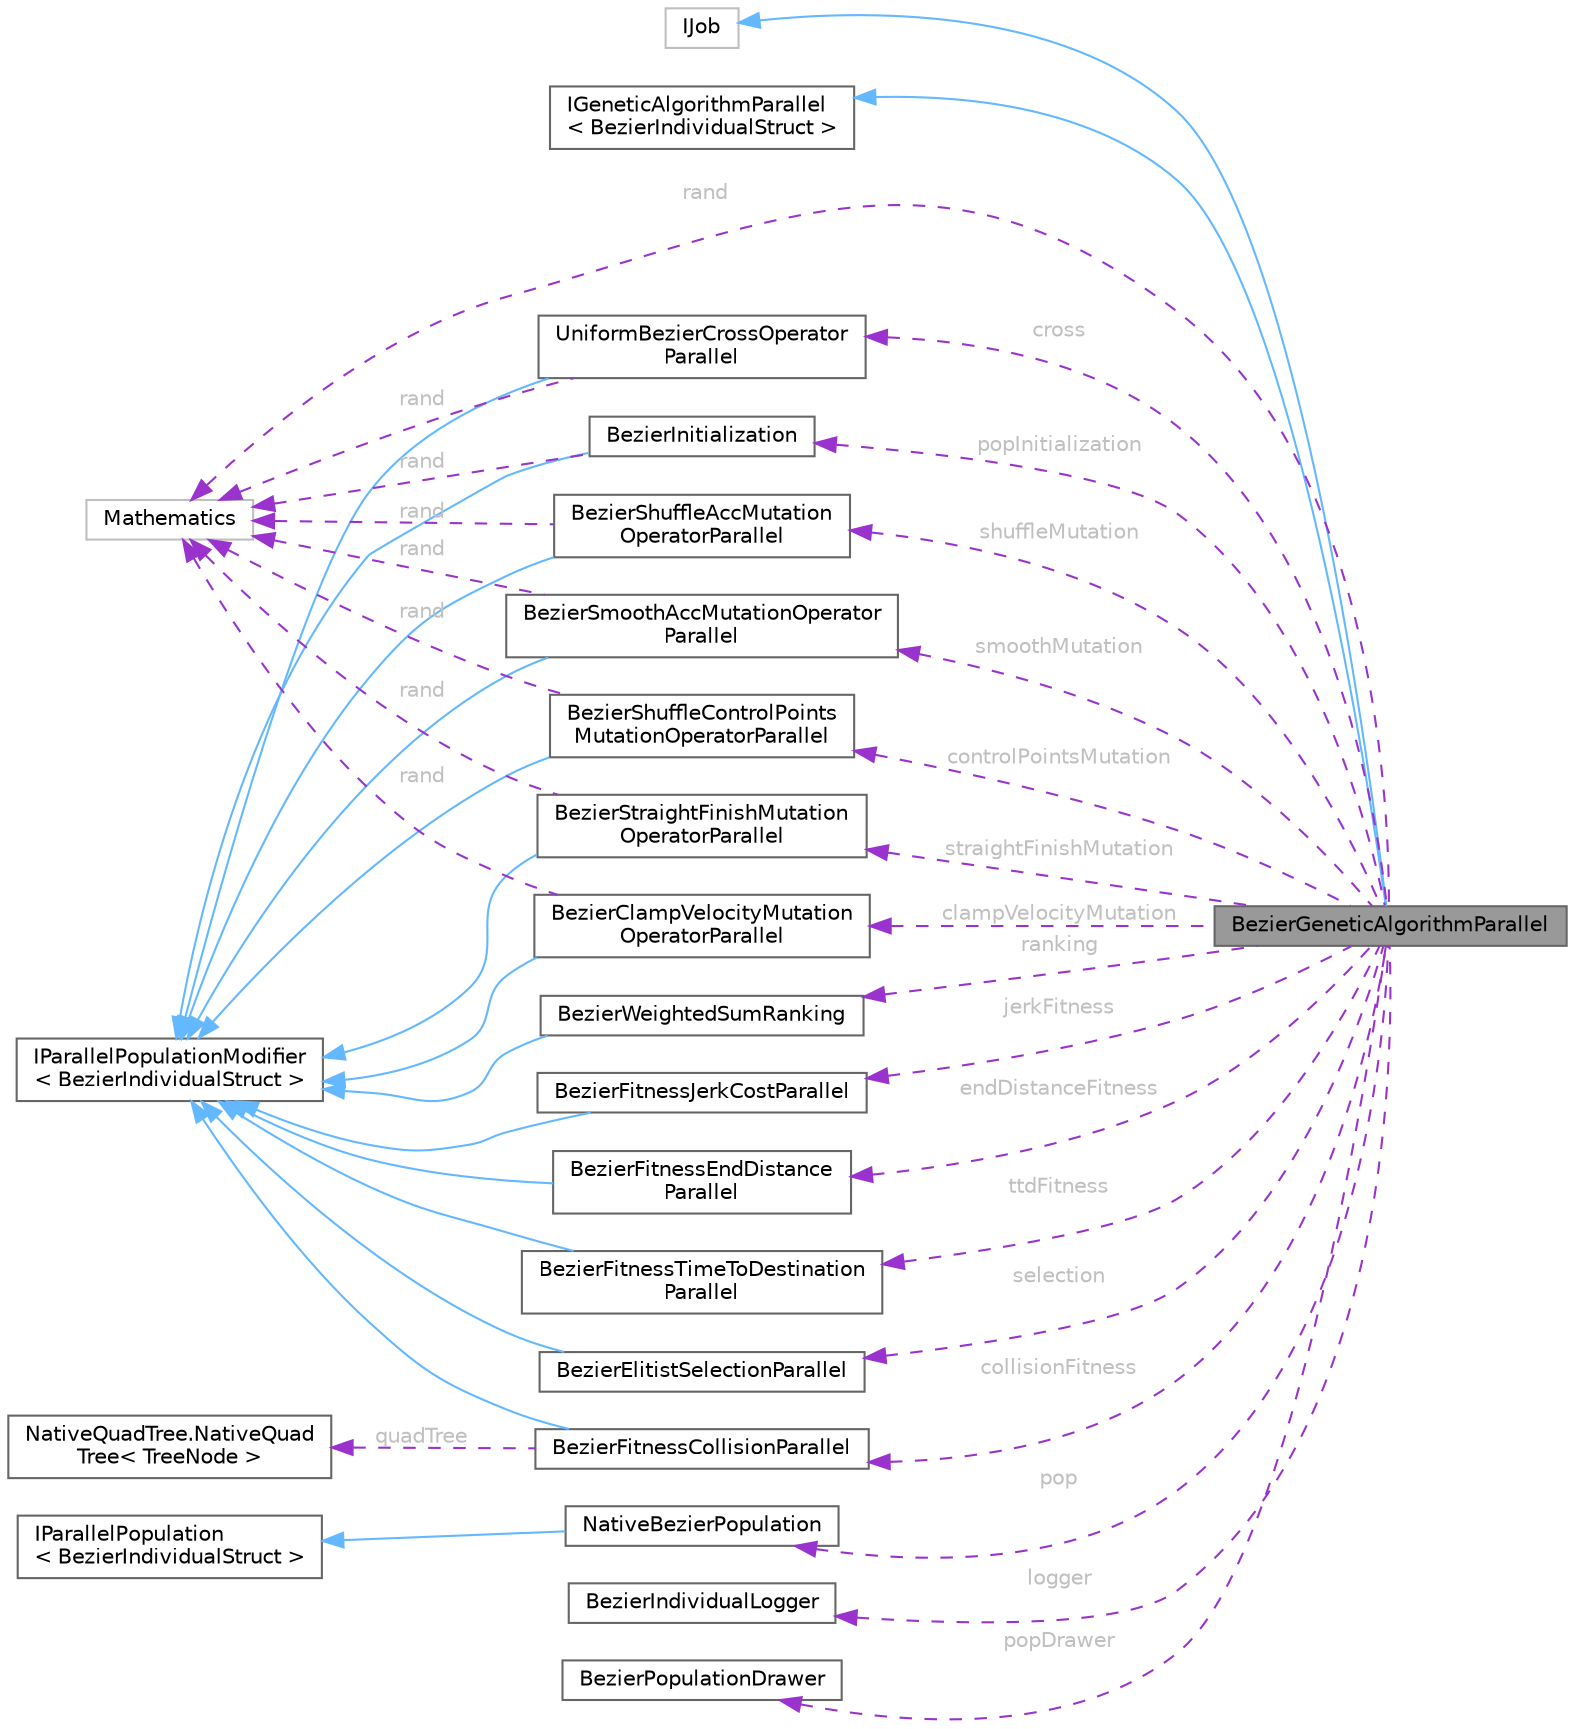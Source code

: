 digraph "BezierGeneticAlgorithmParallel"
{
 // LATEX_PDF_SIZE
  bgcolor="transparent";
  edge [fontname=Helvetica,fontsize=10,labelfontname=Helvetica,labelfontsize=10];
  node [fontname=Helvetica,fontsize=10,shape=box,height=0.2,width=0.4];
  rankdir="LR";
  Node1 [id="Node000001",label="BezierGeneticAlgorithmParallel",height=0.2,width=0.4,color="gray40", fillcolor="grey60", style="filled", fontcolor="black",tooltip="Struct representing Bezier GA job."];
  Node2 -> Node1 [id="edge1_Node000001_Node000002",dir="back",color="steelblue1",style="solid",tooltip=" "];
  Node2 [id="Node000002",label="IJob",height=0.2,width=0.4,color="grey75", fillcolor="white", style="filled",tooltip=" "];
  Node3 -> Node1 [id="edge2_Node000001_Node000003",dir="back",color="steelblue1",style="solid",tooltip=" "];
  Node3 [id="Node000003",label="IGeneticAlgorithmParallel\l\< BezierIndividualStruct \>",height=0.2,width=0.4,color="gray40", fillcolor="white", style="filled",URL="$interface_i_genetic_algorithm_parallel.html",tooltip=" "];
  Node4 -> Node1 [id="edge3_Node000001_Node000004",dir="back",color="darkorchid3",style="dashed",tooltip=" ",label=" cross",fontcolor="grey" ];
  Node4 [id="Node000004",label="UniformBezierCrossOperator\lParallel",height=0.2,width=0.4,color="gray40", fillcolor="white", style="filled",URL="$struct_uniform_bezier_cross_operator_parallel.html",tooltip="Uniform crossover for BezierIndividualStruct designed to be used inside Unity jobs."];
  Node5 -> Node4 [id="edge4_Node000004_Node000005",dir="back",color="steelblue1",style="solid",tooltip=" "];
  Node5 [id="Node000005",label="IParallelPopulationModifier\l\< BezierIndividualStruct \>",height=0.2,width=0.4,color="gray40", fillcolor="white", style="filled",URL="$interface_i_parallel_population_modifier.html",tooltip=" "];
  Node6 -> Node4 [id="edge5_Node000004_Node000006",dir="back",color="darkorchid3",style="dashed",tooltip=" ",label=" rand",fontcolor="grey" ];
  Node6 [id="Node000006",label="Mathematics",height=0.2,width=0.4,color="grey75", fillcolor="white", style="filled",tooltip=" "];
  Node7 -> Node1 [id="edge6_Node000001_Node000007",dir="back",color="darkorchid3",style="dashed",tooltip=" ",label=" straightFinishMutation",fontcolor="grey" ];
  Node7 [id="Node000007",label="BezierStraightFinishMutation\lOperatorParallel",height=0.2,width=0.4,color="gray40", fillcolor="white", style="filled",URL="$struct_bezier_straight_finish_mutation_operator_parallel.html",tooltip="StraightFinish mutation for BezierIndividualStruct designed to be used inside Unity jobs."];
  Node5 -> Node7 [id="edge7_Node000007_Node000005",dir="back",color="steelblue1",style="solid",tooltip=" "];
  Node6 -> Node7 [id="edge8_Node000007_Node000006",dir="back",color="darkorchid3",style="dashed",tooltip=" ",label=" rand",fontcolor="grey" ];
  Node8 -> Node1 [id="edge9_Node000001_Node000008",dir="back",color="darkorchid3",style="dashed",tooltip=" ",label=" clampVelocityMutation",fontcolor="grey" ];
  Node8 [id="Node000008",label="BezierClampVelocityMutation\lOperatorParallel",height=0.2,width=0.4,color="gray40", fillcolor="white", style="filled",URL="$struct_bezier_clamp_velocity_mutation_operator_parallel.html",tooltip="ClampVelocity mutation for BezierIndividualStruct designed to be used inside Unity jobs."];
  Node5 -> Node8 [id="edge10_Node000008_Node000005",dir="back",color="steelblue1",style="solid",tooltip=" "];
  Node6 -> Node8 [id="edge11_Node000008_Node000006",dir="back",color="darkorchid3",style="dashed",tooltip=" ",label=" rand",fontcolor="grey" ];
  Node9 -> Node1 [id="edge12_Node000001_Node000009",dir="back",color="darkorchid3",style="dashed",tooltip=" ",label=" shuffleMutation",fontcolor="grey" ];
  Node9 [id="Node000009",label="BezierShuffleAccMutation\lOperatorParallel",height=0.2,width=0.4,color="gray40", fillcolor="white", style="filled",URL="$struct_bezier_shuffle_acc_mutation_operator_parallel.html",tooltip="ShuffleAcc mutation for BezierIndividualStruct designed to be used inside Unity jobs."];
  Node5 -> Node9 [id="edge13_Node000009_Node000005",dir="back",color="steelblue1",style="solid",tooltip=" "];
  Node6 -> Node9 [id="edge14_Node000009_Node000006",dir="back",color="darkorchid3",style="dashed",tooltip=" ",label=" rand",fontcolor="grey" ];
  Node10 -> Node1 [id="edge15_Node000001_Node000010",dir="back",color="darkorchid3",style="dashed",tooltip=" ",label=" controlPointsMutation",fontcolor="grey" ];
  Node10 [id="Node000010",label="BezierShuffleControlPoints\lMutationOperatorParallel",height=0.2,width=0.4,color="gray40", fillcolor="white", style="filled",URL="$struct_bezier_shuffle_control_points_mutation_operator_parallel.html",tooltip="ShuffleControlPoints mutation for BezierIndividualStruct designed to be used inside Unity jobs."];
  Node5 -> Node10 [id="edge16_Node000010_Node000005",dir="back",color="steelblue1",style="solid",tooltip=" "];
  Node6 -> Node10 [id="edge17_Node000010_Node000006",dir="back",color="darkorchid3",style="dashed",tooltip=" ",label=" rand",fontcolor="grey" ];
  Node11 -> Node1 [id="edge18_Node000001_Node000011",dir="back",color="darkorchid3",style="dashed",tooltip=" ",label=" smoothMutation",fontcolor="grey" ];
  Node11 [id="Node000011",label="BezierSmoothAccMutationOperator\lParallel",height=0.2,width=0.4,color="gray40", fillcolor="white", style="filled",URL="$struct_bezier_smooth_acc_mutation_operator_parallel.html",tooltip="SmoothAcc mutation for BezierIndividualStruct designed to be used inside Unity jobs."];
  Node5 -> Node11 [id="edge19_Node000011_Node000005",dir="back",color="steelblue1",style="solid",tooltip=" "];
  Node6 -> Node11 [id="edge20_Node000011_Node000006",dir="back",color="darkorchid3",style="dashed",tooltip=" ",label=" rand",fontcolor="grey" ];
  Node12 -> Node1 [id="edge21_Node000001_Node000012",dir="back",color="darkorchid3",style="dashed",tooltip=" ",label=" jerkFitness",fontcolor="grey" ];
  Node12 [id="Node000012",label="BezierFitnessJerkCostParallel",height=0.2,width=0.4,color="gray40", fillcolor="white", style="filled",URL="$struct_bezier_fitness_jerk_cost_parallel.html",tooltip="JerkCost fitness for BezierIndividualStruct designed to be used inside Unity jobs."];
  Node5 -> Node12 [id="edge22_Node000012_Node000005",dir="back",color="steelblue1",style="solid",tooltip=" "];
  Node13 -> Node1 [id="edge23_Node000001_Node000013",dir="back",color="darkorchid3",style="dashed",tooltip=" ",label=" collisionFitness",fontcolor="grey" ];
  Node13 [id="Node000013",label="BezierFitnessCollisionParallel",height=0.2,width=0.4,color="gray40", fillcolor="white", style="filled",URL="$struct_bezier_fitness_collision_parallel.html",tooltip="Collision fitness for BezierIndividualStruct designed to be used inside Unity jobs."];
  Node5 -> Node13 [id="edge24_Node000013_Node000005",dir="back",color="steelblue1",style="solid",tooltip=" "];
  Node14 -> Node13 [id="edge25_Node000013_Node000014",dir="back",color="darkorchid3",style="dashed",tooltip=" ",label=" quadTree",fontcolor="grey" ];
  Node14 [id="Node000014",label="NativeQuadTree.NativeQuad\lTree\< TreeNode \>",height=0.2,width=0.4,color="gray40", fillcolor="white", style="filled",URL="$struct_native_quad_tree_1_1_native_quad_tree.html",tooltip=" "];
  Node15 -> Node1 [id="edge26_Node000001_Node000015",dir="back",color="darkorchid3",style="dashed",tooltip=" ",label=" endDistanceFitness",fontcolor="grey" ];
  Node15 [id="Node000015",label="BezierFitnessEndDistance\lParallel",height=0.2,width=0.4,color="gray40", fillcolor="white", style="filled",URL="$struct_bezier_fitness_end_distance_parallel.html",tooltip="EndDistance fitness for BezierIndividualStruct designed ot be used inside Unity jobs."];
  Node5 -> Node15 [id="edge27_Node000015_Node000005",dir="back",color="steelblue1",style="solid",tooltip=" "];
  Node16 -> Node1 [id="edge28_Node000001_Node000016",dir="back",color="darkorchid3",style="dashed",tooltip=" ",label=" ttdFitness",fontcolor="grey" ];
  Node16 [id="Node000016",label="BezierFitnessTimeToDestination\lParallel",height=0.2,width=0.4,color="gray40", fillcolor="white", style="filled",URL="$struct_bezier_fitness_time_to_destination_parallel.html",tooltip="TimeToDestination fitness for BezierIndividualStruct designed ot be used inside Unity jobs."];
  Node5 -> Node16 [id="edge29_Node000016_Node000005",dir="back",color="steelblue1",style="solid",tooltip=" "];
  Node17 -> Node1 [id="edge30_Node000001_Node000017",dir="back",color="darkorchid3",style="dashed",tooltip=" ",label=" selection",fontcolor="grey" ];
  Node17 [id="Node000017",label="BezierElitistSelectionParallel",height=0.2,width=0.4,color="gray40", fillcolor="white", style="filled",URL="$struct_bezier_elitist_selection_parallel.html",tooltip="Elitist selection for BezierIndividualStruct desidned to be used inside Unity jobs."];
  Node5 -> Node17 [id="edge31_Node000017_Node000005",dir="back",color="steelblue1",style="solid",tooltip=" "];
  Node18 -> Node1 [id="edge32_Node000001_Node000018",dir="back",color="darkorchid3",style="dashed",tooltip=" ",label=" popInitialization",fontcolor="grey" ];
  Node18 [id="Node000018",label="BezierInitialization",height=0.2,width=0.4,color="gray40", fillcolor="white", style="filled",URL="$struct_bezier_initialization.html",tooltip="Initialization for BezierIndividualStruct designed ot be used inside Unity jobs."];
  Node5 -> Node18 [id="edge33_Node000018_Node000005",dir="back",color="steelblue1",style="solid",tooltip=" "];
  Node6 -> Node18 [id="edge34_Node000018_Node000006",dir="back",color="darkorchid3",style="dashed",tooltip=" ",label=" rand",fontcolor="grey" ];
  Node19 -> Node1 [id="edge35_Node000001_Node000019",dir="back",color="darkorchid3",style="dashed",tooltip=" ",label=" ranking",fontcolor="grey" ];
  Node19 [id="Node000019",label="BezierWeightedSumRanking",height=0.2,width=0.4,color="gray40", fillcolor="white", style="filled",URL="$struct_bezier_weighted_sum_ranking.html",tooltip="Weighted sum for Bezier individual fitnesses."];
  Node5 -> Node19 [id="edge36_Node000019_Node000005",dir="back",color="steelblue1",style="solid",tooltip=" "];
  Node20 -> Node1 [id="edge37_Node000001_Node000020",dir="back",color="darkorchid3",style="dashed",tooltip=" ",label=" pop",fontcolor="grey" ];
  Node20 [id="Node000020",label="NativeBezierPopulation",height=0.2,width=0.4,color="gray40", fillcolor="white", style="filled",URL="$struct_native_bezier_population.html",tooltip="BezierIndividualStruct population."];
  Node21 -> Node20 [id="edge38_Node000020_Node000021",dir="back",color="steelblue1",style="solid",tooltip=" "];
  Node21 [id="Node000021",label="IParallelPopulation\l\< BezierIndividualStruct \>",height=0.2,width=0.4,color="gray40", fillcolor="white", style="filled",URL="$interface_i_parallel_population.html",tooltip=" "];
  Node22 -> Node1 [id="edge39_Node000001_Node000022",dir="back",color="darkorchid3",style="dashed",tooltip=" ",label=" logger",fontcolor="grey" ];
  Node22 [id="Node000022",label="BezierIndividualLogger",height=0.2,width=0.4,color="gray40", fillcolor="white", style="filled",URL="$struct_bezier_individual_logger.html",tooltip="Logger class for logging during parallel GA run."];
  Node23 -> Node1 [id="edge40_Node000001_Node000023",dir="back",color="darkorchid3",style="dashed",tooltip=" ",label=" popDrawer",fontcolor="grey" ];
  Node23 [id="Node000023",label="BezierPopulationDrawer",height=0.2,width=0.4,color="gray40", fillcolor="white", style="filled",URL="$struct_bezier_population_drawer.html",tooltip="BezierIndividualStruct population debub drawer."];
  Node6 -> Node1 [id="edge41_Node000001_Node000006",dir="back",color="darkorchid3",style="dashed",tooltip=" ",label=" rand",fontcolor="grey" ];
}
